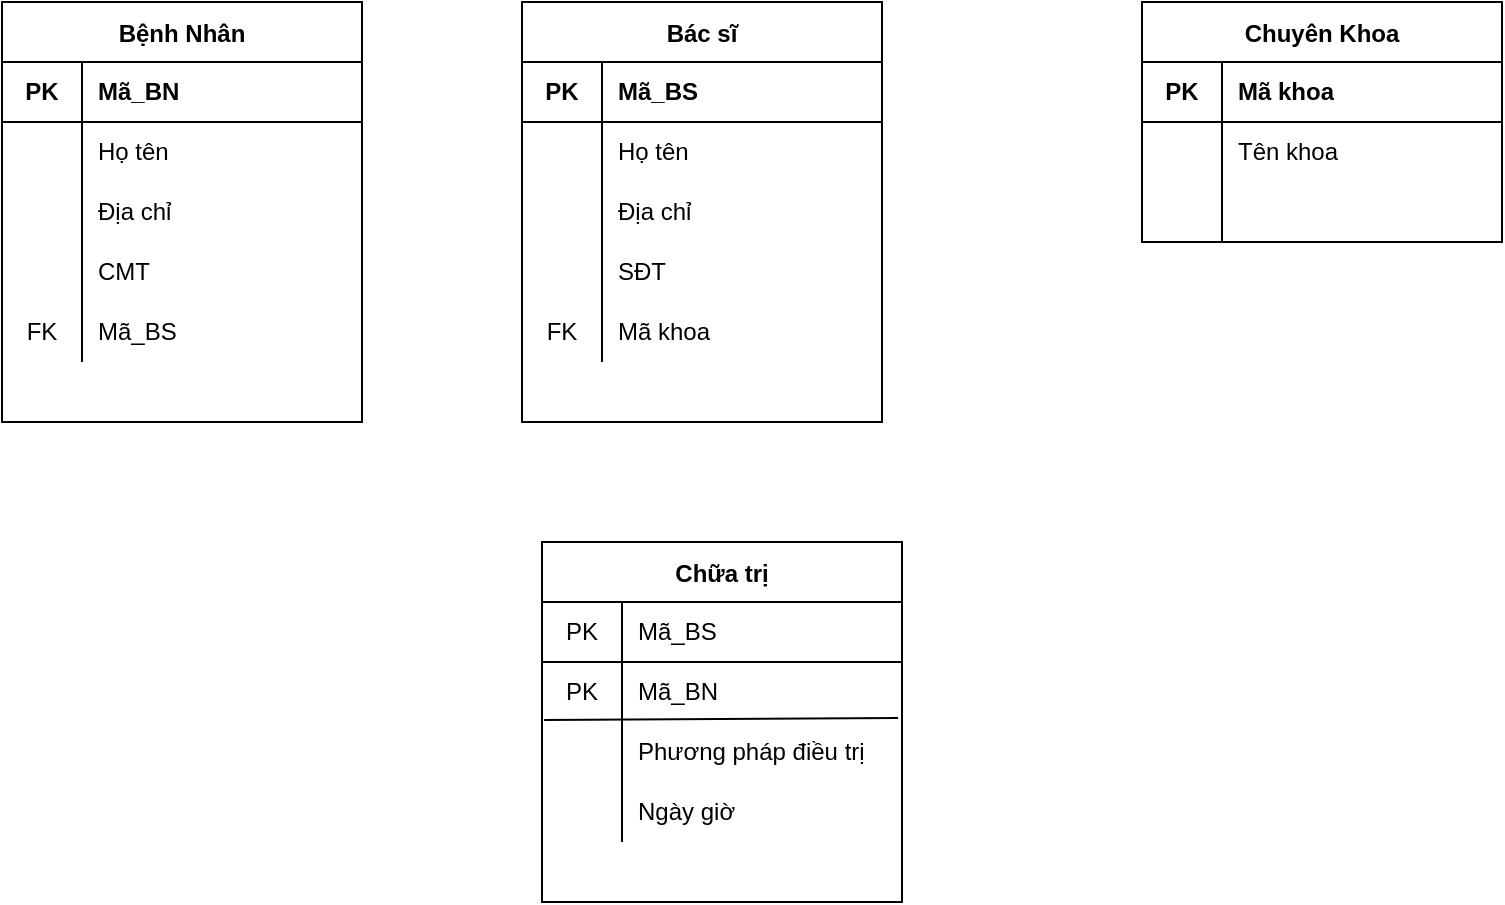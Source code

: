 <mxfile version="14.7.7" type="github">
  <diagram id="5Y4zUhihoq0ojBCz9Xj4" name="Page-1">
    <mxGraphModel dx="1378" dy="756" grid="1" gridSize="10" guides="1" tooltips="1" connect="1" arrows="1" fold="1" page="1" pageScale="1" pageWidth="827" pageHeight="1169" math="0" shadow="0">
      <root>
        <mxCell id="0" />
        <mxCell id="1" parent="0" />
        <mxCell id="P7zBk37iXGUM-F-DUnUP-1" value="Bác sĩ" style="shape=table;startSize=30;container=1;collapsible=0;childLayout=tableLayout;fixedRows=1;rowLines=0;fontStyle=1;align=center;" vertex="1" parent="1">
          <mxGeometry x="310" y="40" width="180" height="210" as="geometry" />
        </mxCell>
        <mxCell id="P7zBk37iXGUM-F-DUnUP-2" value="" style="shape=partialRectangle;html=1;whiteSpace=wrap;collapsible=0;dropTarget=0;pointerEvents=0;fillColor=none;top=0;left=0;bottom=1;right=0;points=[[0,0.5],[1,0.5]];portConstraint=eastwest;" vertex="1" parent="P7zBk37iXGUM-F-DUnUP-1">
          <mxGeometry y="30" width="180" height="30" as="geometry" />
        </mxCell>
        <mxCell id="P7zBk37iXGUM-F-DUnUP-3" value="&lt;b&gt;PK&lt;/b&gt;" style="shape=partialRectangle;html=1;whiteSpace=wrap;connectable=0;fillColor=none;top=0;left=0;bottom=0;right=0;overflow=hidden;" vertex="1" parent="P7zBk37iXGUM-F-DUnUP-2">
          <mxGeometry width="40" height="30" as="geometry" />
        </mxCell>
        <mxCell id="P7zBk37iXGUM-F-DUnUP-4" value="&lt;b&gt;Mã_BS&lt;/b&gt;" style="shape=partialRectangle;html=1;whiteSpace=wrap;connectable=0;fillColor=none;top=0;left=0;bottom=0;right=0;align=left;spacingLeft=6;overflow=hidden;" vertex="1" parent="P7zBk37iXGUM-F-DUnUP-2">
          <mxGeometry x="40" width="140" height="30" as="geometry" />
        </mxCell>
        <mxCell id="P7zBk37iXGUM-F-DUnUP-5" value="" style="shape=partialRectangle;html=1;whiteSpace=wrap;collapsible=0;dropTarget=0;pointerEvents=0;fillColor=none;top=0;left=0;bottom=0;right=0;points=[[0,0.5],[1,0.5]];portConstraint=eastwest;" vertex="1" parent="P7zBk37iXGUM-F-DUnUP-1">
          <mxGeometry y="60" width="180" height="30" as="geometry" />
        </mxCell>
        <mxCell id="P7zBk37iXGUM-F-DUnUP-6" value="" style="shape=partialRectangle;html=1;whiteSpace=wrap;connectable=0;fillColor=none;top=0;left=0;bottom=0;right=0;overflow=hidden;" vertex="1" parent="P7zBk37iXGUM-F-DUnUP-5">
          <mxGeometry width="40" height="30" as="geometry" />
        </mxCell>
        <mxCell id="P7zBk37iXGUM-F-DUnUP-7" value="Họ tên" style="shape=partialRectangle;html=1;whiteSpace=wrap;connectable=0;fillColor=none;top=0;left=0;bottom=0;right=0;align=left;spacingLeft=6;overflow=hidden;" vertex="1" parent="P7zBk37iXGUM-F-DUnUP-5">
          <mxGeometry x="40" width="140" height="30" as="geometry" />
        </mxCell>
        <mxCell id="P7zBk37iXGUM-F-DUnUP-8" value="" style="shape=partialRectangle;html=1;whiteSpace=wrap;collapsible=0;dropTarget=0;pointerEvents=0;fillColor=none;top=0;left=0;bottom=0;right=0;points=[[0,0.5],[1,0.5]];portConstraint=eastwest;" vertex="1" parent="P7zBk37iXGUM-F-DUnUP-1">
          <mxGeometry y="90" width="180" height="30" as="geometry" />
        </mxCell>
        <mxCell id="P7zBk37iXGUM-F-DUnUP-9" value="" style="shape=partialRectangle;html=1;whiteSpace=wrap;connectable=0;fillColor=none;top=0;left=0;bottom=0;right=0;overflow=hidden;" vertex="1" parent="P7zBk37iXGUM-F-DUnUP-8">
          <mxGeometry width="40" height="30" as="geometry" />
        </mxCell>
        <mxCell id="P7zBk37iXGUM-F-DUnUP-10" value="Địa chỉ" style="shape=partialRectangle;html=1;whiteSpace=wrap;connectable=0;fillColor=none;top=0;left=0;bottom=0;right=0;align=left;spacingLeft=6;overflow=hidden;" vertex="1" parent="P7zBk37iXGUM-F-DUnUP-8">
          <mxGeometry x="40" width="140" height="30" as="geometry" />
        </mxCell>
        <mxCell id="P7zBk37iXGUM-F-DUnUP-11" value="" style="shape=partialRectangle;html=1;whiteSpace=wrap;collapsible=0;dropTarget=0;pointerEvents=0;fillColor=none;top=0;left=0;bottom=0;right=0;points=[[0,0.5],[1,0.5]];portConstraint=eastwest;" vertex="1" parent="P7zBk37iXGUM-F-DUnUP-1">
          <mxGeometry y="120" width="180" height="30" as="geometry" />
        </mxCell>
        <mxCell id="P7zBk37iXGUM-F-DUnUP-12" value="" style="shape=partialRectangle;html=1;whiteSpace=wrap;connectable=0;fillColor=none;top=0;left=0;bottom=0;right=0;overflow=hidden;" vertex="1" parent="P7zBk37iXGUM-F-DUnUP-11">
          <mxGeometry width="40" height="30" as="geometry" />
        </mxCell>
        <mxCell id="P7zBk37iXGUM-F-DUnUP-13" value="SĐT" style="shape=partialRectangle;html=1;whiteSpace=wrap;connectable=0;fillColor=none;top=0;left=0;bottom=0;right=0;align=left;spacingLeft=6;overflow=hidden;" vertex="1" parent="P7zBk37iXGUM-F-DUnUP-11">
          <mxGeometry x="40" width="140" height="30" as="geometry" />
        </mxCell>
        <mxCell id="P7zBk37iXGUM-F-DUnUP-14" value="" style="shape=partialRectangle;html=1;whiteSpace=wrap;collapsible=0;dropTarget=0;pointerEvents=0;fillColor=none;top=0;left=0;bottom=0;right=0;points=[[0,0.5],[1,0.5]];portConstraint=eastwest;" vertex="1" parent="P7zBk37iXGUM-F-DUnUP-1">
          <mxGeometry y="150" width="180" height="30" as="geometry" />
        </mxCell>
        <mxCell id="P7zBk37iXGUM-F-DUnUP-15" value="FK" style="shape=partialRectangle;html=1;whiteSpace=wrap;connectable=0;fillColor=none;top=0;left=0;bottom=0;right=0;overflow=hidden;" vertex="1" parent="P7zBk37iXGUM-F-DUnUP-14">
          <mxGeometry width="40" height="30" as="geometry" />
        </mxCell>
        <mxCell id="P7zBk37iXGUM-F-DUnUP-16" value="Mã khoa" style="shape=partialRectangle;html=1;whiteSpace=wrap;connectable=0;fillColor=none;top=0;left=0;bottom=0;right=0;align=left;spacingLeft=6;overflow=hidden;" vertex="1" parent="P7zBk37iXGUM-F-DUnUP-14">
          <mxGeometry x="40" width="140" height="30" as="geometry" />
        </mxCell>
        <mxCell id="P7zBk37iXGUM-F-DUnUP-17" value="Chuyên Khoa" style="shape=table;startSize=30;container=1;collapsible=0;childLayout=tableLayout;fixedRows=1;rowLines=0;fontStyle=1;align=center;" vertex="1" parent="1">
          <mxGeometry x="620" y="40" width="180" height="120" as="geometry" />
        </mxCell>
        <mxCell id="P7zBk37iXGUM-F-DUnUP-18" value="" style="shape=partialRectangle;html=1;whiteSpace=wrap;collapsible=0;dropTarget=0;pointerEvents=0;fillColor=none;top=0;left=0;bottom=1;right=0;points=[[0,0.5],[1,0.5]];portConstraint=eastwest;" vertex="1" parent="P7zBk37iXGUM-F-DUnUP-17">
          <mxGeometry y="30" width="180" height="30" as="geometry" />
        </mxCell>
        <mxCell id="P7zBk37iXGUM-F-DUnUP-19" value="&lt;b&gt;PK&lt;/b&gt;" style="shape=partialRectangle;html=1;whiteSpace=wrap;connectable=0;fillColor=none;top=0;left=0;bottom=0;right=0;overflow=hidden;" vertex="1" parent="P7zBk37iXGUM-F-DUnUP-18">
          <mxGeometry width="40" height="30" as="geometry" />
        </mxCell>
        <mxCell id="P7zBk37iXGUM-F-DUnUP-20" value="&lt;b&gt;Mã khoa&lt;/b&gt;" style="shape=partialRectangle;html=1;whiteSpace=wrap;connectable=0;fillColor=none;top=0;left=0;bottom=0;right=0;align=left;spacingLeft=6;overflow=hidden;" vertex="1" parent="P7zBk37iXGUM-F-DUnUP-18">
          <mxGeometry x="40" width="140" height="30" as="geometry" />
        </mxCell>
        <mxCell id="P7zBk37iXGUM-F-DUnUP-21" value="" style="shape=partialRectangle;html=1;whiteSpace=wrap;collapsible=0;dropTarget=0;pointerEvents=0;fillColor=none;top=0;left=0;bottom=0;right=0;points=[[0,0.5],[1,0.5]];portConstraint=eastwest;" vertex="1" parent="P7zBk37iXGUM-F-DUnUP-17">
          <mxGeometry y="60" width="180" height="30" as="geometry" />
        </mxCell>
        <mxCell id="P7zBk37iXGUM-F-DUnUP-22" value="" style="shape=partialRectangle;html=1;whiteSpace=wrap;connectable=0;fillColor=none;top=0;left=0;bottom=0;right=0;overflow=hidden;" vertex="1" parent="P7zBk37iXGUM-F-DUnUP-21">
          <mxGeometry width="40" height="30" as="geometry" />
        </mxCell>
        <mxCell id="P7zBk37iXGUM-F-DUnUP-23" value="Tên khoa" style="shape=partialRectangle;html=1;whiteSpace=wrap;connectable=0;fillColor=none;top=0;left=0;bottom=0;right=0;align=left;spacingLeft=6;overflow=hidden;" vertex="1" parent="P7zBk37iXGUM-F-DUnUP-21">
          <mxGeometry x="40" width="140" height="30" as="geometry" />
        </mxCell>
        <mxCell id="P7zBk37iXGUM-F-DUnUP-24" value="" style="shape=partialRectangle;html=1;whiteSpace=wrap;collapsible=0;dropTarget=0;pointerEvents=0;fillColor=none;top=0;left=0;bottom=0;right=0;points=[[0,0.5],[1,0.5]];portConstraint=eastwest;" vertex="1" parent="P7zBk37iXGUM-F-DUnUP-17">
          <mxGeometry y="90" width="180" height="30" as="geometry" />
        </mxCell>
        <mxCell id="P7zBk37iXGUM-F-DUnUP-25" value="" style="shape=partialRectangle;html=1;whiteSpace=wrap;connectable=0;fillColor=none;top=0;left=0;bottom=0;right=0;overflow=hidden;" vertex="1" parent="P7zBk37iXGUM-F-DUnUP-24">
          <mxGeometry width="40" height="30" as="geometry" />
        </mxCell>
        <mxCell id="P7zBk37iXGUM-F-DUnUP-26" value="" style="shape=partialRectangle;html=1;whiteSpace=wrap;connectable=0;fillColor=none;top=0;left=0;bottom=0;right=0;align=left;spacingLeft=6;overflow=hidden;" vertex="1" parent="P7zBk37iXGUM-F-DUnUP-24">
          <mxGeometry x="40" width="140" height="30" as="geometry" />
        </mxCell>
        <mxCell id="P7zBk37iXGUM-F-DUnUP-27" value="Bệnh Nhân" style="shape=table;startSize=30;container=1;collapsible=0;childLayout=tableLayout;fixedRows=1;rowLines=0;fontStyle=1;align=center;" vertex="1" parent="1">
          <mxGeometry x="50" y="40" width="180" height="210" as="geometry" />
        </mxCell>
        <mxCell id="P7zBk37iXGUM-F-DUnUP-28" value="" style="shape=partialRectangle;html=1;whiteSpace=wrap;collapsible=0;dropTarget=0;pointerEvents=0;fillColor=none;top=0;left=0;bottom=1;right=0;points=[[0,0.5],[1,0.5]];portConstraint=eastwest;" vertex="1" parent="P7zBk37iXGUM-F-DUnUP-27">
          <mxGeometry y="30" width="180" height="30" as="geometry" />
        </mxCell>
        <mxCell id="P7zBk37iXGUM-F-DUnUP-29" value="&lt;b&gt;PK&lt;/b&gt;" style="shape=partialRectangle;html=1;whiteSpace=wrap;connectable=0;fillColor=none;top=0;left=0;bottom=0;right=0;overflow=hidden;" vertex="1" parent="P7zBk37iXGUM-F-DUnUP-28">
          <mxGeometry width="40" height="30" as="geometry" />
        </mxCell>
        <mxCell id="P7zBk37iXGUM-F-DUnUP-30" value="&lt;b&gt;Mã_BN&lt;/b&gt;" style="shape=partialRectangle;html=1;whiteSpace=wrap;connectable=0;fillColor=none;top=0;left=0;bottom=0;right=0;align=left;spacingLeft=6;overflow=hidden;" vertex="1" parent="P7zBk37iXGUM-F-DUnUP-28">
          <mxGeometry x="40" width="140" height="30" as="geometry" />
        </mxCell>
        <mxCell id="P7zBk37iXGUM-F-DUnUP-31" value="" style="shape=partialRectangle;html=1;whiteSpace=wrap;collapsible=0;dropTarget=0;pointerEvents=0;fillColor=none;top=0;left=0;bottom=0;right=0;points=[[0,0.5],[1,0.5]];portConstraint=eastwest;" vertex="1" parent="P7zBk37iXGUM-F-DUnUP-27">
          <mxGeometry y="60" width="180" height="30" as="geometry" />
        </mxCell>
        <mxCell id="P7zBk37iXGUM-F-DUnUP-32" value="" style="shape=partialRectangle;html=1;whiteSpace=wrap;connectable=0;fillColor=none;top=0;left=0;bottom=0;right=0;overflow=hidden;" vertex="1" parent="P7zBk37iXGUM-F-DUnUP-31">
          <mxGeometry width="40" height="30" as="geometry" />
        </mxCell>
        <mxCell id="P7zBk37iXGUM-F-DUnUP-33" value="Họ tên" style="shape=partialRectangle;html=1;whiteSpace=wrap;connectable=0;fillColor=none;top=0;left=0;bottom=0;right=0;align=left;spacingLeft=6;overflow=hidden;" vertex="1" parent="P7zBk37iXGUM-F-DUnUP-31">
          <mxGeometry x="40" width="140" height="30" as="geometry" />
        </mxCell>
        <mxCell id="P7zBk37iXGUM-F-DUnUP-34" value="" style="shape=partialRectangle;html=1;whiteSpace=wrap;collapsible=0;dropTarget=0;pointerEvents=0;fillColor=none;top=0;left=0;bottom=0;right=0;points=[[0,0.5],[1,0.5]];portConstraint=eastwest;" vertex="1" parent="P7zBk37iXGUM-F-DUnUP-27">
          <mxGeometry y="90" width="180" height="30" as="geometry" />
        </mxCell>
        <mxCell id="P7zBk37iXGUM-F-DUnUP-35" value="" style="shape=partialRectangle;html=1;whiteSpace=wrap;connectable=0;fillColor=none;top=0;left=0;bottom=0;right=0;overflow=hidden;" vertex="1" parent="P7zBk37iXGUM-F-DUnUP-34">
          <mxGeometry width="40" height="30" as="geometry" />
        </mxCell>
        <mxCell id="P7zBk37iXGUM-F-DUnUP-36" value="Địa chỉ" style="shape=partialRectangle;html=1;whiteSpace=wrap;connectable=0;fillColor=none;top=0;left=0;bottom=0;right=0;align=left;spacingLeft=6;overflow=hidden;" vertex="1" parent="P7zBk37iXGUM-F-DUnUP-34">
          <mxGeometry x="40" width="140" height="30" as="geometry" />
        </mxCell>
        <mxCell id="P7zBk37iXGUM-F-DUnUP-37" value="" style="shape=partialRectangle;html=1;whiteSpace=wrap;collapsible=0;dropTarget=0;pointerEvents=0;fillColor=none;top=0;left=0;bottom=0;right=0;points=[[0,0.5],[1,0.5]];portConstraint=eastwest;" vertex="1" parent="P7zBk37iXGUM-F-DUnUP-27">
          <mxGeometry y="120" width="180" height="30" as="geometry" />
        </mxCell>
        <mxCell id="P7zBk37iXGUM-F-DUnUP-38" value="" style="shape=partialRectangle;html=1;whiteSpace=wrap;connectable=0;fillColor=none;top=0;left=0;bottom=0;right=0;overflow=hidden;" vertex="1" parent="P7zBk37iXGUM-F-DUnUP-37">
          <mxGeometry width="40" height="30" as="geometry" />
        </mxCell>
        <mxCell id="P7zBk37iXGUM-F-DUnUP-39" value="CMT" style="shape=partialRectangle;html=1;whiteSpace=wrap;connectable=0;fillColor=none;top=0;left=0;bottom=0;right=0;align=left;spacingLeft=6;overflow=hidden;" vertex="1" parent="P7zBk37iXGUM-F-DUnUP-37">
          <mxGeometry x="40" width="140" height="30" as="geometry" />
        </mxCell>
        <mxCell id="P7zBk37iXGUM-F-DUnUP-40" value="" style="shape=partialRectangle;html=1;whiteSpace=wrap;collapsible=0;dropTarget=0;pointerEvents=0;fillColor=none;top=0;left=0;bottom=0;right=0;points=[[0,0.5],[1,0.5]];portConstraint=eastwest;" vertex="1" parent="P7zBk37iXGUM-F-DUnUP-27">
          <mxGeometry y="150" width="180" height="30" as="geometry" />
        </mxCell>
        <mxCell id="P7zBk37iXGUM-F-DUnUP-41" value="FK" style="shape=partialRectangle;html=1;whiteSpace=wrap;connectable=0;fillColor=none;top=0;left=0;bottom=0;right=0;overflow=hidden;" vertex="1" parent="P7zBk37iXGUM-F-DUnUP-40">
          <mxGeometry width="40" height="30" as="geometry" />
        </mxCell>
        <mxCell id="P7zBk37iXGUM-F-DUnUP-42" value="Mã_BS" style="shape=partialRectangle;html=1;whiteSpace=wrap;connectable=0;fillColor=none;top=0;left=0;bottom=0;right=0;align=left;spacingLeft=6;overflow=hidden;" vertex="1" parent="P7zBk37iXGUM-F-DUnUP-40">
          <mxGeometry x="40" width="140" height="30" as="geometry" />
        </mxCell>
        <mxCell id="P7zBk37iXGUM-F-DUnUP-43" value="Chữa trị" style="shape=table;startSize=30;container=1;collapsible=0;childLayout=tableLayout;fixedRows=1;rowLines=0;fontStyle=1;align=center;" vertex="1" parent="1">
          <mxGeometry x="320" y="310" width="180" height="180" as="geometry" />
        </mxCell>
        <mxCell id="P7zBk37iXGUM-F-DUnUP-44" value="" style="shape=partialRectangle;html=1;whiteSpace=wrap;collapsible=0;dropTarget=0;pointerEvents=0;fillColor=none;top=0;left=0;bottom=1;right=0;points=[[0,0.5],[1,0.5]];portConstraint=eastwest;" vertex="1" parent="P7zBk37iXGUM-F-DUnUP-43">
          <mxGeometry y="30" width="180" height="30" as="geometry" />
        </mxCell>
        <mxCell id="P7zBk37iXGUM-F-DUnUP-45" value="PK" style="shape=partialRectangle;html=1;whiteSpace=wrap;connectable=0;fillColor=none;top=0;left=0;bottom=0;right=0;overflow=hidden;" vertex="1" parent="P7zBk37iXGUM-F-DUnUP-44">
          <mxGeometry width="40" height="30" as="geometry" />
        </mxCell>
        <mxCell id="P7zBk37iXGUM-F-DUnUP-46" value="Mã_BS" style="shape=partialRectangle;html=1;whiteSpace=wrap;connectable=0;fillColor=none;top=0;left=0;bottom=0;right=0;align=left;spacingLeft=6;overflow=hidden;" vertex="1" parent="P7zBk37iXGUM-F-DUnUP-44">
          <mxGeometry x="40" width="140" height="30" as="geometry" />
        </mxCell>
        <mxCell id="P7zBk37iXGUM-F-DUnUP-47" value="" style="shape=partialRectangle;html=1;whiteSpace=wrap;collapsible=0;dropTarget=0;pointerEvents=0;fillColor=none;top=0;left=0;bottom=0;right=0;points=[[0,0.5],[1,0.5]];portConstraint=eastwest;" vertex="1" parent="P7zBk37iXGUM-F-DUnUP-43">
          <mxGeometry y="60" width="180" height="30" as="geometry" />
        </mxCell>
        <mxCell id="P7zBk37iXGUM-F-DUnUP-48" value="PK" style="shape=partialRectangle;html=1;whiteSpace=wrap;connectable=0;fillColor=none;top=0;left=0;bottom=0;right=0;overflow=hidden;" vertex="1" parent="P7zBk37iXGUM-F-DUnUP-47">
          <mxGeometry width="40" height="30" as="geometry" />
        </mxCell>
        <mxCell id="P7zBk37iXGUM-F-DUnUP-49" value="Mã_BN" style="shape=partialRectangle;html=1;whiteSpace=wrap;connectable=0;fillColor=none;top=0;left=0;bottom=0;right=0;align=left;spacingLeft=6;overflow=hidden;" vertex="1" parent="P7zBk37iXGUM-F-DUnUP-47">
          <mxGeometry x="40" width="140" height="30" as="geometry" />
        </mxCell>
        <mxCell id="P7zBk37iXGUM-F-DUnUP-50" value="" style="shape=partialRectangle;html=1;whiteSpace=wrap;collapsible=0;dropTarget=0;pointerEvents=0;fillColor=none;top=0;left=0;bottom=0;right=0;points=[[0,0.5],[1,0.5]];portConstraint=eastwest;" vertex="1" parent="P7zBk37iXGUM-F-DUnUP-43">
          <mxGeometry y="90" width="180" height="30" as="geometry" />
        </mxCell>
        <mxCell id="P7zBk37iXGUM-F-DUnUP-51" value="" style="shape=partialRectangle;html=1;whiteSpace=wrap;connectable=0;fillColor=none;top=0;left=0;bottom=0;right=0;overflow=hidden;" vertex="1" parent="P7zBk37iXGUM-F-DUnUP-50">
          <mxGeometry width="40" height="30" as="geometry" />
        </mxCell>
        <mxCell id="P7zBk37iXGUM-F-DUnUP-52" value="Phương pháp điều trị" style="shape=partialRectangle;html=1;whiteSpace=wrap;connectable=0;fillColor=none;top=0;left=0;bottom=0;right=0;align=left;spacingLeft=6;overflow=hidden;" vertex="1" parent="P7zBk37iXGUM-F-DUnUP-50">
          <mxGeometry x="40" width="140" height="30" as="geometry" />
        </mxCell>
        <mxCell id="P7zBk37iXGUM-F-DUnUP-54" value="" style="endArrow=none;html=1;entryX=0.989;entryY=-0.067;entryDx=0;entryDy=0;entryPerimeter=0;exitX=0.006;exitY=-0.033;exitDx=0;exitDy=0;exitPerimeter=0;" edge="1" parent="P7zBk37iXGUM-F-DUnUP-43" source="P7zBk37iXGUM-F-DUnUP-50" target="P7zBk37iXGUM-F-DUnUP-50">
          <mxGeometry width="50" height="50" relative="1" as="geometry">
            <mxPoint x="70" y="100" as="sourcePoint" />
            <mxPoint x="120" y="50" as="targetPoint" />
          </mxGeometry>
        </mxCell>
        <mxCell id="P7zBk37iXGUM-F-DUnUP-66" value="" style="shape=partialRectangle;html=1;whiteSpace=wrap;collapsible=0;dropTarget=0;pointerEvents=0;fillColor=none;top=0;left=0;bottom=0;right=0;points=[[0,0.5],[1,0.5]];portConstraint=eastwest;" vertex="1" parent="P7zBk37iXGUM-F-DUnUP-43">
          <mxGeometry y="120" width="180" height="30" as="geometry" />
        </mxCell>
        <mxCell id="P7zBk37iXGUM-F-DUnUP-67" value="" style="shape=partialRectangle;html=1;whiteSpace=wrap;connectable=0;fillColor=none;top=0;left=0;bottom=0;right=0;overflow=hidden;" vertex="1" parent="P7zBk37iXGUM-F-DUnUP-66">
          <mxGeometry width="40" height="30" as="geometry" />
        </mxCell>
        <mxCell id="P7zBk37iXGUM-F-DUnUP-68" value="Ngày giờ" style="shape=partialRectangle;html=1;whiteSpace=wrap;connectable=0;fillColor=none;top=0;left=0;bottom=0;right=0;align=left;spacingLeft=6;overflow=hidden;" vertex="1" parent="P7zBk37iXGUM-F-DUnUP-66">
          <mxGeometry x="40" width="140" height="30" as="geometry" />
        </mxCell>
      </root>
    </mxGraphModel>
  </diagram>
</mxfile>
